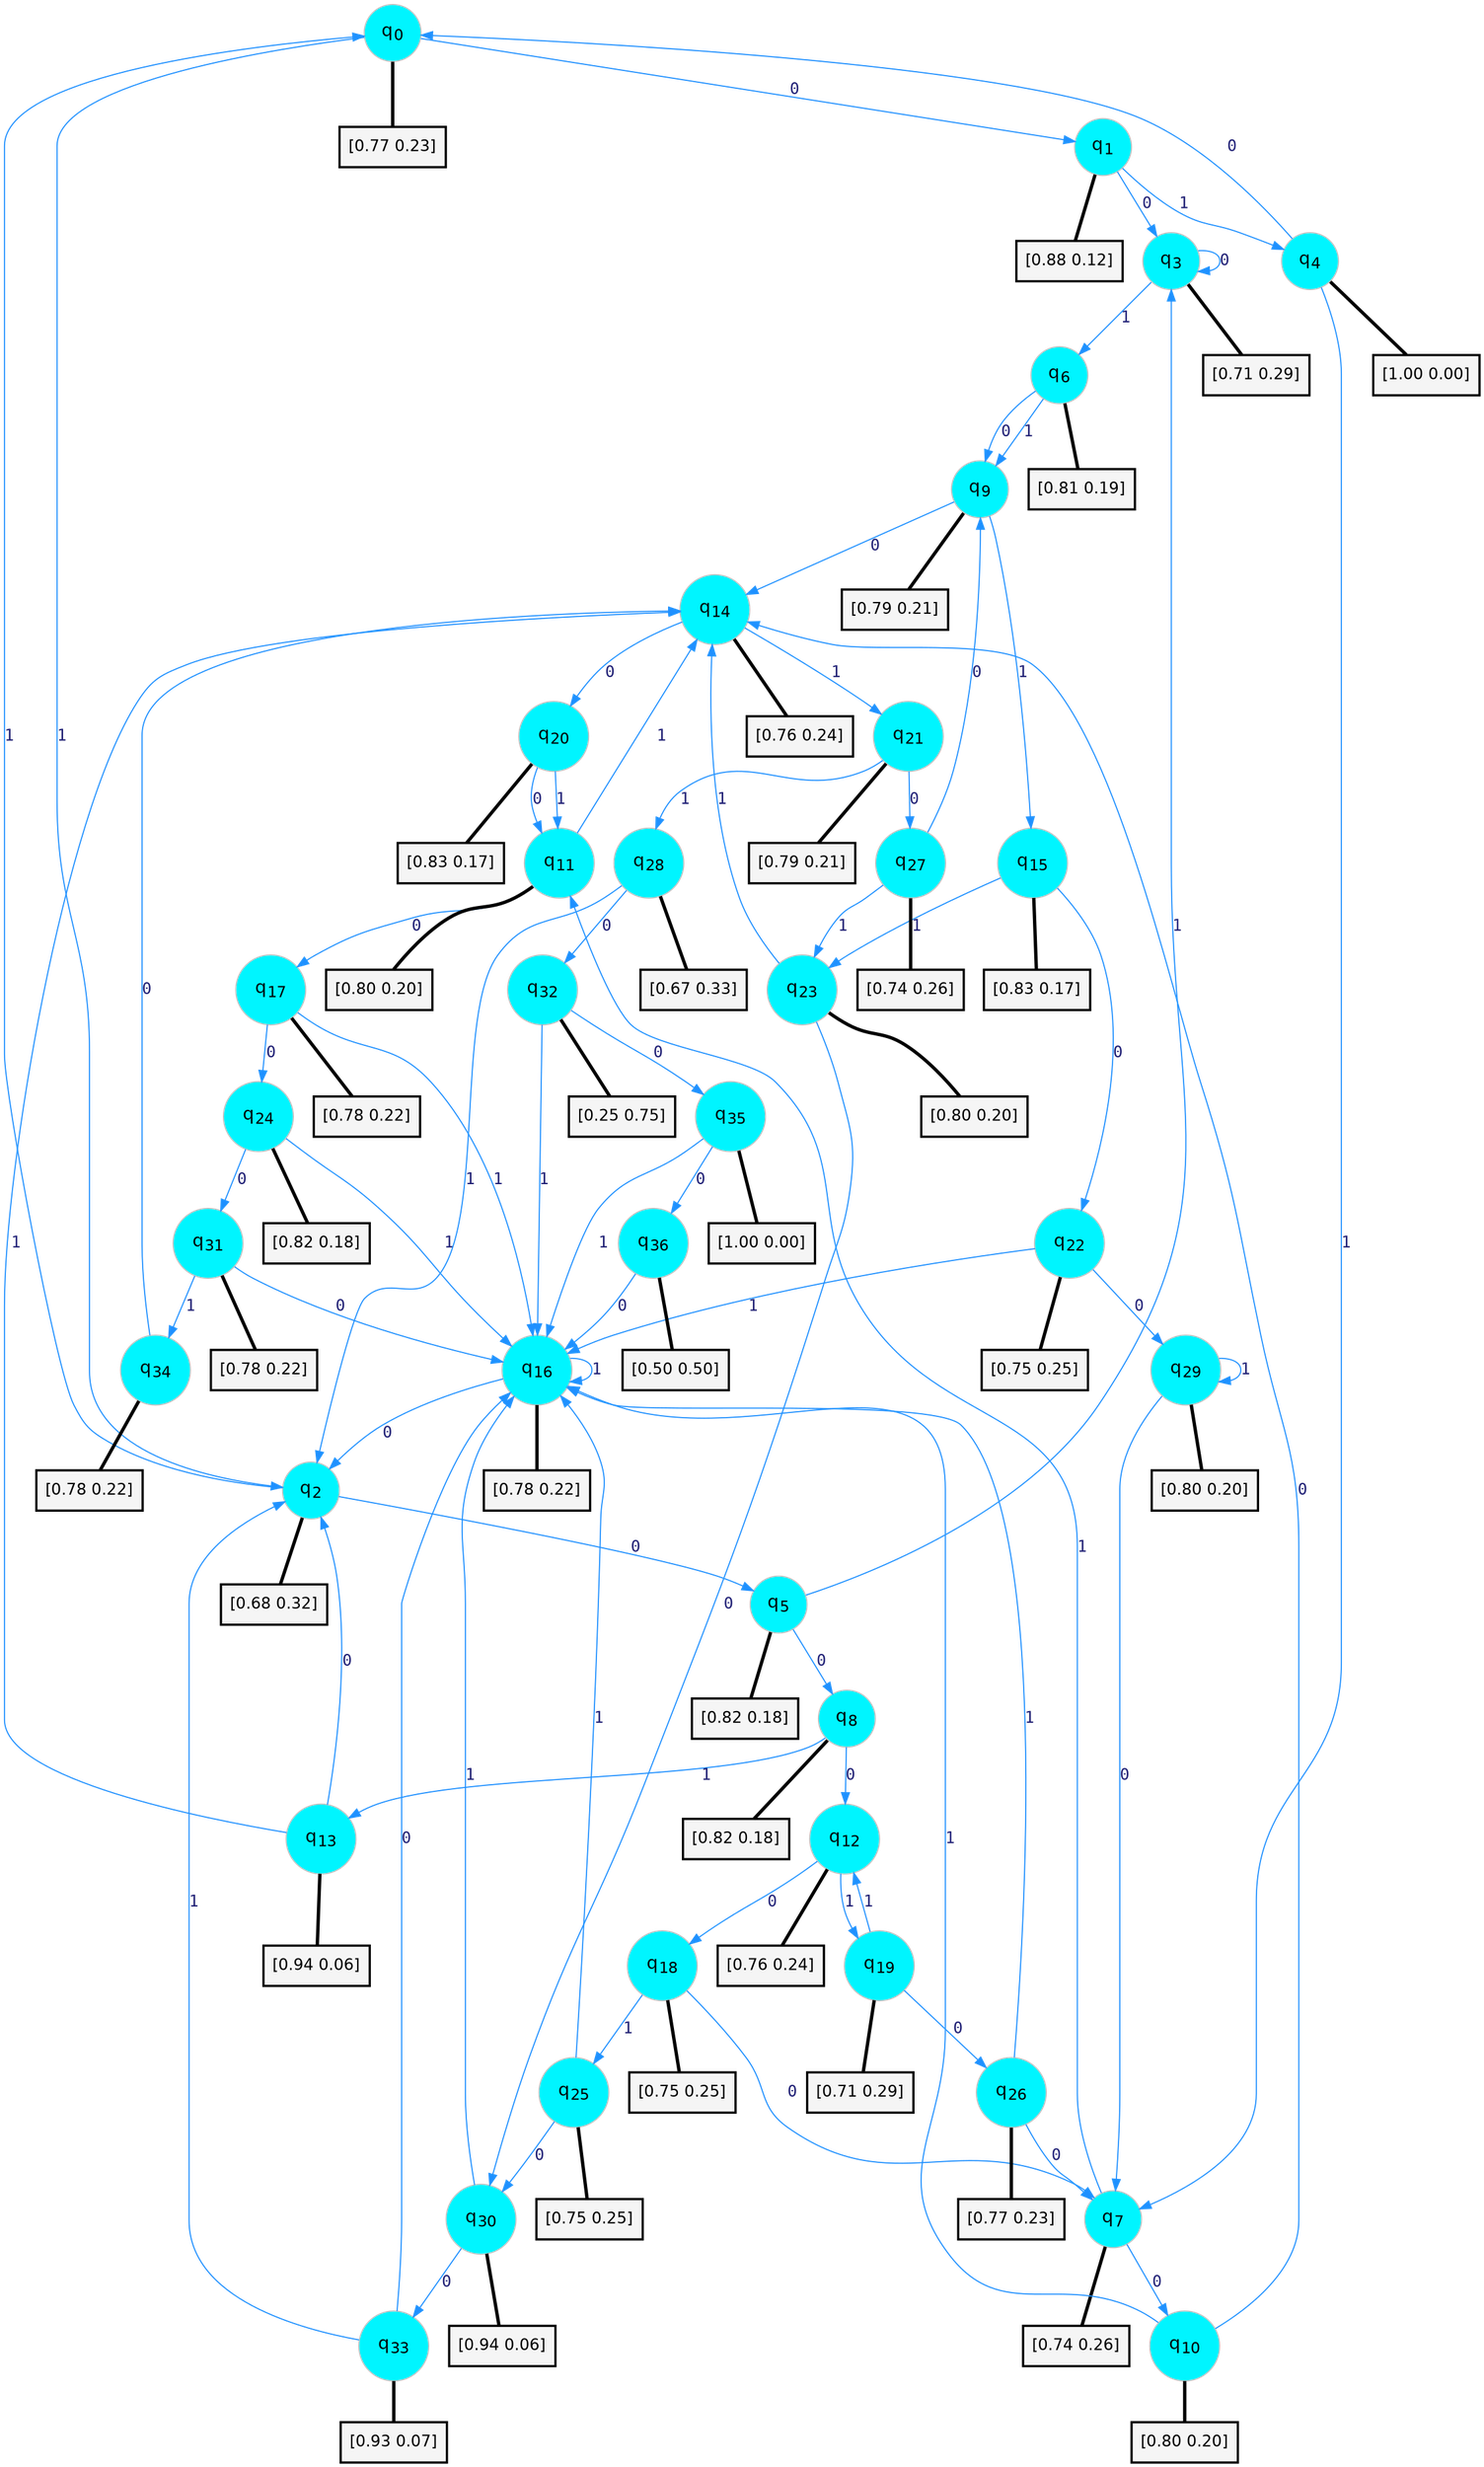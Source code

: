 digraph G {
graph [
bgcolor=transparent, dpi=300, rankdir=TD, size="40,25"];
node [
color=gray, fillcolor=turquoise1, fontcolor=black, fontname=Helvetica, fontsize=16, fontweight=bold, shape=circle, style=filled];
edge [
arrowsize=1, color=dodgerblue1, fontcolor=midnightblue, fontname=courier, fontweight=bold, penwidth=1, style=solid, weight=20];
0[label=<q<SUB>0</SUB>>];
1[label=<q<SUB>1</SUB>>];
2[label=<q<SUB>2</SUB>>];
3[label=<q<SUB>3</SUB>>];
4[label=<q<SUB>4</SUB>>];
5[label=<q<SUB>5</SUB>>];
6[label=<q<SUB>6</SUB>>];
7[label=<q<SUB>7</SUB>>];
8[label=<q<SUB>8</SUB>>];
9[label=<q<SUB>9</SUB>>];
10[label=<q<SUB>10</SUB>>];
11[label=<q<SUB>11</SUB>>];
12[label=<q<SUB>12</SUB>>];
13[label=<q<SUB>13</SUB>>];
14[label=<q<SUB>14</SUB>>];
15[label=<q<SUB>15</SUB>>];
16[label=<q<SUB>16</SUB>>];
17[label=<q<SUB>17</SUB>>];
18[label=<q<SUB>18</SUB>>];
19[label=<q<SUB>19</SUB>>];
20[label=<q<SUB>20</SUB>>];
21[label=<q<SUB>21</SUB>>];
22[label=<q<SUB>22</SUB>>];
23[label=<q<SUB>23</SUB>>];
24[label=<q<SUB>24</SUB>>];
25[label=<q<SUB>25</SUB>>];
26[label=<q<SUB>26</SUB>>];
27[label=<q<SUB>27</SUB>>];
28[label=<q<SUB>28</SUB>>];
29[label=<q<SUB>29</SUB>>];
30[label=<q<SUB>30</SUB>>];
31[label=<q<SUB>31</SUB>>];
32[label=<q<SUB>32</SUB>>];
33[label=<q<SUB>33</SUB>>];
34[label=<q<SUB>34</SUB>>];
35[label=<q<SUB>35</SUB>>];
36[label=<q<SUB>36</SUB>>];
37[label="[0.77 0.23]", shape=box,fontcolor=black, fontname=Helvetica, fontsize=14, penwidth=2, fillcolor=whitesmoke,color=black];
38[label="[0.88 0.12]", shape=box,fontcolor=black, fontname=Helvetica, fontsize=14, penwidth=2, fillcolor=whitesmoke,color=black];
39[label="[0.68 0.32]", shape=box,fontcolor=black, fontname=Helvetica, fontsize=14, penwidth=2, fillcolor=whitesmoke,color=black];
40[label="[0.71 0.29]", shape=box,fontcolor=black, fontname=Helvetica, fontsize=14, penwidth=2, fillcolor=whitesmoke,color=black];
41[label="[1.00 0.00]", shape=box,fontcolor=black, fontname=Helvetica, fontsize=14, penwidth=2, fillcolor=whitesmoke,color=black];
42[label="[0.82 0.18]", shape=box,fontcolor=black, fontname=Helvetica, fontsize=14, penwidth=2, fillcolor=whitesmoke,color=black];
43[label="[0.81 0.19]", shape=box,fontcolor=black, fontname=Helvetica, fontsize=14, penwidth=2, fillcolor=whitesmoke,color=black];
44[label="[0.74 0.26]", shape=box,fontcolor=black, fontname=Helvetica, fontsize=14, penwidth=2, fillcolor=whitesmoke,color=black];
45[label="[0.82 0.18]", shape=box,fontcolor=black, fontname=Helvetica, fontsize=14, penwidth=2, fillcolor=whitesmoke,color=black];
46[label="[0.79 0.21]", shape=box,fontcolor=black, fontname=Helvetica, fontsize=14, penwidth=2, fillcolor=whitesmoke,color=black];
47[label="[0.80 0.20]", shape=box,fontcolor=black, fontname=Helvetica, fontsize=14, penwidth=2, fillcolor=whitesmoke,color=black];
48[label="[0.80 0.20]", shape=box,fontcolor=black, fontname=Helvetica, fontsize=14, penwidth=2, fillcolor=whitesmoke,color=black];
49[label="[0.76 0.24]", shape=box,fontcolor=black, fontname=Helvetica, fontsize=14, penwidth=2, fillcolor=whitesmoke,color=black];
50[label="[0.94 0.06]", shape=box,fontcolor=black, fontname=Helvetica, fontsize=14, penwidth=2, fillcolor=whitesmoke,color=black];
51[label="[0.76 0.24]", shape=box,fontcolor=black, fontname=Helvetica, fontsize=14, penwidth=2, fillcolor=whitesmoke,color=black];
52[label="[0.83 0.17]", shape=box,fontcolor=black, fontname=Helvetica, fontsize=14, penwidth=2, fillcolor=whitesmoke,color=black];
53[label="[0.78 0.22]", shape=box,fontcolor=black, fontname=Helvetica, fontsize=14, penwidth=2, fillcolor=whitesmoke,color=black];
54[label="[0.78 0.22]", shape=box,fontcolor=black, fontname=Helvetica, fontsize=14, penwidth=2, fillcolor=whitesmoke,color=black];
55[label="[0.75 0.25]", shape=box,fontcolor=black, fontname=Helvetica, fontsize=14, penwidth=2, fillcolor=whitesmoke,color=black];
56[label="[0.71 0.29]", shape=box,fontcolor=black, fontname=Helvetica, fontsize=14, penwidth=2, fillcolor=whitesmoke,color=black];
57[label="[0.83 0.17]", shape=box,fontcolor=black, fontname=Helvetica, fontsize=14, penwidth=2, fillcolor=whitesmoke,color=black];
58[label="[0.79 0.21]", shape=box,fontcolor=black, fontname=Helvetica, fontsize=14, penwidth=2, fillcolor=whitesmoke,color=black];
59[label="[0.75 0.25]", shape=box,fontcolor=black, fontname=Helvetica, fontsize=14, penwidth=2, fillcolor=whitesmoke,color=black];
60[label="[0.80 0.20]", shape=box,fontcolor=black, fontname=Helvetica, fontsize=14, penwidth=2, fillcolor=whitesmoke,color=black];
61[label="[0.82 0.18]", shape=box,fontcolor=black, fontname=Helvetica, fontsize=14, penwidth=2, fillcolor=whitesmoke,color=black];
62[label="[0.75 0.25]", shape=box,fontcolor=black, fontname=Helvetica, fontsize=14, penwidth=2, fillcolor=whitesmoke,color=black];
63[label="[0.77 0.23]", shape=box,fontcolor=black, fontname=Helvetica, fontsize=14, penwidth=2, fillcolor=whitesmoke,color=black];
64[label="[0.74 0.26]", shape=box,fontcolor=black, fontname=Helvetica, fontsize=14, penwidth=2, fillcolor=whitesmoke,color=black];
65[label="[0.67 0.33]", shape=box,fontcolor=black, fontname=Helvetica, fontsize=14, penwidth=2, fillcolor=whitesmoke,color=black];
66[label="[0.80 0.20]", shape=box,fontcolor=black, fontname=Helvetica, fontsize=14, penwidth=2, fillcolor=whitesmoke,color=black];
67[label="[0.94 0.06]", shape=box,fontcolor=black, fontname=Helvetica, fontsize=14, penwidth=2, fillcolor=whitesmoke,color=black];
68[label="[0.78 0.22]", shape=box,fontcolor=black, fontname=Helvetica, fontsize=14, penwidth=2, fillcolor=whitesmoke,color=black];
69[label="[0.25 0.75]", shape=box,fontcolor=black, fontname=Helvetica, fontsize=14, penwidth=2, fillcolor=whitesmoke,color=black];
70[label="[0.93 0.07]", shape=box,fontcolor=black, fontname=Helvetica, fontsize=14, penwidth=2, fillcolor=whitesmoke,color=black];
71[label="[0.78 0.22]", shape=box,fontcolor=black, fontname=Helvetica, fontsize=14, penwidth=2, fillcolor=whitesmoke,color=black];
72[label="[1.00 0.00]", shape=box,fontcolor=black, fontname=Helvetica, fontsize=14, penwidth=2, fillcolor=whitesmoke,color=black];
73[label="[0.50 0.50]", shape=box,fontcolor=black, fontname=Helvetica, fontsize=14, penwidth=2, fillcolor=whitesmoke,color=black];
0->1 [label=0];
0->2 [label=1];
0->37 [arrowhead=none, penwidth=3,color=black];
1->3 [label=0];
1->4 [label=1];
1->38 [arrowhead=none, penwidth=3,color=black];
2->5 [label=0];
2->0 [label=1];
2->39 [arrowhead=none, penwidth=3,color=black];
3->3 [label=0];
3->6 [label=1];
3->40 [arrowhead=none, penwidth=3,color=black];
4->0 [label=0];
4->7 [label=1];
4->41 [arrowhead=none, penwidth=3,color=black];
5->8 [label=0];
5->3 [label=1];
5->42 [arrowhead=none, penwidth=3,color=black];
6->9 [label=0];
6->9 [label=1];
6->43 [arrowhead=none, penwidth=3,color=black];
7->10 [label=0];
7->11 [label=1];
7->44 [arrowhead=none, penwidth=3,color=black];
8->12 [label=0];
8->13 [label=1];
8->45 [arrowhead=none, penwidth=3,color=black];
9->14 [label=0];
9->15 [label=1];
9->46 [arrowhead=none, penwidth=3,color=black];
10->14 [label=0];
10->16 [label=1];
10->47 [arrowhead=none, penwidth=3,color=black];
11->17 [label=0];
11->14 [label=1];
11->48 [arrowhead=none, penwidth=3,color=black];
12->18 [label=0];
12->19 [label=1];
12->49 [arrowhead=none, penwidth=3,color=black];
13->2 [label=0];
13->14 [label=1];
13->50 [arrowhead=none, penwidth=3,color=black];
14->20 [label=0];
14->21 [label=1];
14->51 [arrowhead=none, penwidth=3,color=black];
15->22 [label=0];
15->23 [label=1];
15->52 [arrowhead=none, penwidth=3,color=black];
16->2 [label=0];
16->16 [label=1];
16->53 [arrowhead=none, penwidth=3,color=black];
17->24 [label=0];
17->16 [label=1];
17->54 [arrowhead=none, penwidth=3,color=black];
18->7 [label=0];
18->25 [label=1];
18->55 [arrowhead=none, penwidth=3,color=black];
19->26 [label=0];
19->12 [label=1];
19->56 [arrowhead=none, penwidth=3,color=black];
20->11 [label=0];
20->11 [label=1];
20->57 [arrowhead=none, penwidth=3,color=black];
21->27 [label=0];
21->28 [label=1];
21->58 [arrowhead=none, penwidth=3,color=black];
22->29 [label=0];
22->16 [label=1];
22->59 [arrowhead=none, penwidth=3,color=black];
23->30 [label=0];
23->14 [label=1];
23->60 [arrowhead=none, penwidth=3,color=black];
24->31 [label=0];
24->16 [label=1];
24->61 [arrowhead=none, penwidth=3,color=black];
25->30 [label=0];
25->16 [label=1];
25->62 [arrowhead=none, penwidth=3,color=black];
26->7 [label=0];
26->16 [label=1];
26->63 [arrowhead=none, penwidth=3,color=black];
27->9 [label=0];
27->23 [label=1];
27->64 [arrowhead=none, penwidth=3,color=black];
28->32 [label=0];
28->2 [label=1];
28->65 [arrowhead=none, penwidth=3,color=black];
29->7 [label=0];
29->29 [label=1];
29->66 [arrowhead=none, penwidth=3,color=black];
30->33 [label=0];
30->16 [label=1];
30->67 [arrowhead=none, penwidth=3,color=black];
31->16 [label=0];
31->34 [label=1];
31->68 [arrowhead=none, penwidth=3,color=black];
32->35 [label=0];
32->16 [label=1];
32->69 [arrowhead=none, penwidth=3,color=black];
33->16 [label=0];
33->2 [label=1];
33->70 [arrowhead=none, penwidth=3,color=black];
34->14 [label=0];
34->71 [arrowhead=none, penwidth=3,color=black];
35->36 [label=0];
35->16 [label=1];
35->72 [arrowhead=none, penwidth=3,color=black];
36->16 [label=0];
36->73 [arrowhead=none, penwidth=3,color=black];
}

